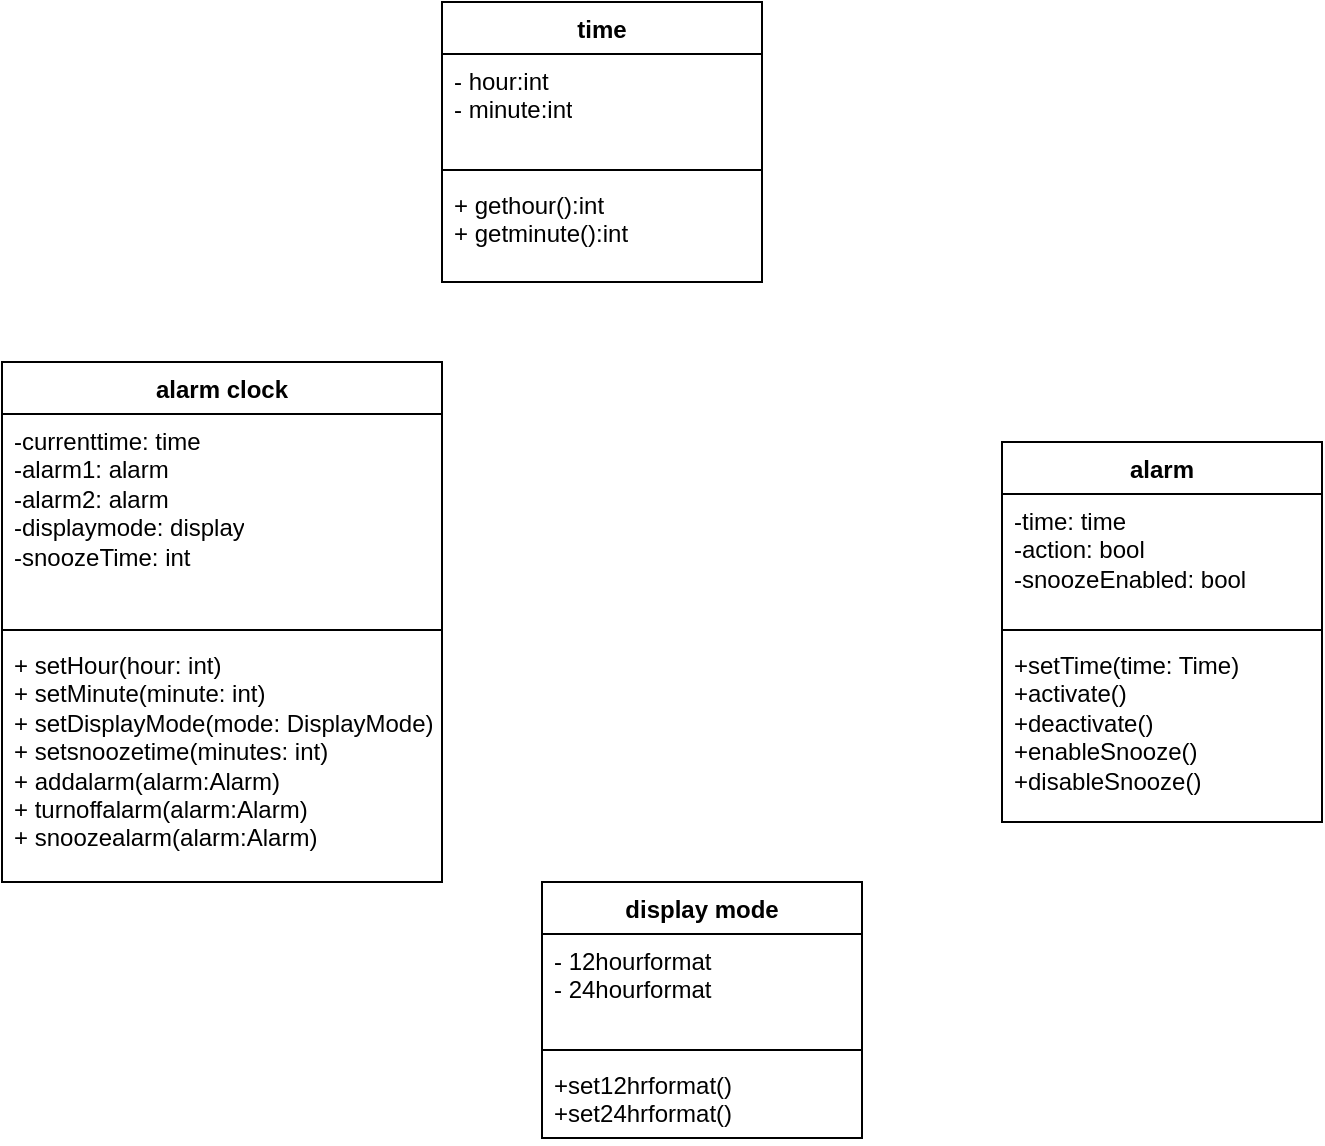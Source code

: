 <mxfile version="21.7.1" type="github">
  <diagram name="Page-1" id="PANwwZ4igsNbDY5x9_0I">
    <mxGraphModel dx="992" dy="438" grid="1" gridSize="10" guides="1" tooltips="1" connect="1" arrows="1" fold="1" page="1" pageScale="1" pageWidth="850" pageHeight="1100" math="0" shadow="0">
      <root>
        <mxCell id="0" />
        <mxCell id="1" parent="0" />
        <mxCell id="W2DeysqKvgs1MAl1HhVl-9" value="alarm clock" style="swimlane;fontStyle=1;align=center;verticalAlign=top;childLayout=stackLayout;horizontal=1;startSize=26;horizontalStack=0;resizeParent=1;resizeParentMax=0;resizeLast=0;collapsible=1;marginBottom=0;whiteSpace=wrap;html=1;" vertex="1" parent="1">
          <mxGeometry x="80" y="290" width="220" height="260" as="geometry" />
        </mxCell>
        <mxCell id="W2DeysqKvgs1MAl1HhVl-10" value="-currenttime: time&lt;br&gt;-alarm1: alarm&lt;br&gt;-alarm2: alarm&lt;br&gt;-displaymode: display&lt;br&gt;-snoozeTime: int" style="text;strokeColor=none;fillColor=none;align=left;verticalAlign=top;spacingLeft=4;spacingRight=4;overflow=hidden;rotatable=0;points=[[0,0.5],[1,0.5]];portConstraint=eastwest;whiteSpace=wrap;html=1;" vertex="1" parent="W2DeysqKvgs1MAl1HhVl-9">
          <mxGeometry y="26" width="220" height="104" as="geometry" />
        </mxCell>
        <mxCell id="W2DeysqKvgs1MAl1HhVl-11" value="" style="line;strokeWidth=1;fillColor=none;align=left;verticalAlign=middle;spacingTop=-1;spacingLeft=3;spacingRight=3;rotatable=0;labelPosition=right;points=[];portConstraint=eastwest;strokeColor=inherit;" vertex="1" parent="W2DeysqKvgs1MAl1HhVl-9">
          <mxGeometry y="130" width="220" height="8" as="geometry" />
        </mxCell>
        <mxCell id="W2DeysqKvgs1MAl1HhVl-12" value="+ setHour(hour: int)&lt;br&gt;+ setMinute(minute: int)&lt;br&gt;+ setDisplayMode(mode: DisplayMode)&lt;br&gt;+ setsnoozetime(minutes: int)&lt;br&gt;+ addalarm(alarm:Alarm)&lt;br&gt;+ turnoffalarm(alarm:Alarm)&lt;br&gt;+ snoozealarm(alarm:Alarm)" style="text;strokeColor=none;fillColor=none;align=left;verticalAlign=top;spacingLeft=4;spacingRight=4;overflow=hidden;rotatable=0;points=[[0,0.5],[1,0.5]];portConstraint=eastwest;whiteSpace=wrap;html=1;" vertex="1" parent="W2DeysqKvgs1MAl1HhVl-9">
          <mxGeometry y="138" width="220" height="122" as="geometry" />
        </mxCell>
        <mxCell id="W2DeysqKvgs1MAl1HhVl-18" value="time" style="swimlane;fontStyle=1;align=center;verticalAlign=top;childLayout=stackLayout;horizontal=1;startSize=26;horizontalStack=0;resizeParent=1;resizeParentMax=0;resizeLast=0;collapsible=1;marginBottom=0;whiteSpace=wrap;html=1;" vertex="1" parent="1">
          <mxGeometry x="300" y="110" width="160" height="140" as="geometry" />
        </mxCell>
        <mxCell id="W2DeysqKvgs1MAl1HhVl-19" value="- hour:int&lt;br&gt;- minute:int" style="text;strokeColor=none;fillColor=none;align=left;verticalAlign=top;spacingLeft=4;spacingRight=4;overflow=hidden;rotatable=0;points=[[0,0.5],[1,0.5]];portConstraint=eastwest;whiteSpace=wrap;html=1;" vertex="1" parent="W2DeysqKvgs1MAl1HhVl-18">
          <mxGeometry y="26" width="160" height="54" as="geometry" />
        </mxCell>
        <mxCell id="W2DeysqKvgs1MAl1HhVl-20" value="" style="line;strokeWidth=1;fillColor=none;align=left;verticalAlign=middle;spacingTop=-1;spacingLeft=3;spacingRight=3;rotatable=0;labelPosition=right;points=[];portConstraint=eastwest;strokeColor=inherit;" vertex="1" parent="W2DeysqKvgs1MAl1HhVl-18">
          <mxGeometry y="80" width="160" height="8" as="geometry" />
        </mxCell>
        <mxCell id="W2DeysqKvgs1MAl1HhVl-21" value="+ gethour():int&lt;br&gt;+ getminute():int" style="text;strokeColor=none;fillColor=none;align=left;verticalAlign=top;spacingLeft=4;spacingRight=4;overflow=hidden;rotatable=0;points=[[0,0.5],[1,0.5]];portConstraint=eastwest;whiteSpace=wrap;html=1;" vertex="1" parent="W2DeysqKvgs1MAl1HhVl-18">
          <mxGeometry y="88" width="160" height="52" as="geometry" />
        </mxCell>
        <mxCell id="W2DeysqKvgs1MAl1HhVl-24" value="alarm" style="swimlane;fontStyle=1;align=center;verticalAlign=top;childLayout=stackLayout;horizontal=1;startSize=26;horizontalStack=0;resizeParent=1;resizeParentMax=0;resizeLast=0;collapsible=1;marginBottom=0;whiteSpace=wrap;html=1;" vertex="1" parent="1">
          <mxGeometry x="580" y="330" width="160" height="190" as="geometry" />
        </mxCell>
        <mxCell id="W2DeysqKvgs1MAl1HhVl-25" value="-time: time&lt;br&gt;-action: bool&lt;br&gt;-snoozeEnabled: bool" style="text;strokeColor=none;fillColor=none;align=left;verticalAlign=top;spacingLeft=4;spacingRight=4;overflow=hidden;rotatable=0;points=[[0,0.5],[1,0.5]];portConstraint=eastwest;whiteSpace=wrap;html=1;" vertex="1" parent="W2DeysqKvgs1MAl1HhVl-24">
          <mxGeometry y="26" width="160" height="64" as="geometry" />
        </mxCell>
        <mxCell id="W2DeysqKvgs1MAl1HhVl-26" value="" style="line;strokeWidth=1;fillColor=none;align=left;verticalAlign=middle;spacingTop=-1;spacingLeft=3;spacingRight=3;rotatable=0;labelPosition=right;points=[];portConstraint=eastwest;strokeColor=inherit;" vertex="1" parent="W2DeysqKvgs1MAl1HhVl-24">
          <mxGeometry y="90" width="160" height="8" as="geometry" />
        </mxCell>
        <mxCell id="W2DeysqKvgs1MAl1HhVl-27" value="+setTime(time: Time)&lt;br&gt;+activate()&lt;br&gt;+deactivate()&lt;br&gt;+enableSnooze()&lt;br&gt;+disableSnooze()&lt;br&gt;&amp;nbsp;" style="text;strokeColor=none;fillColor=none;align=left;verticalAlign=top;spacingLeft=4;spacingRight=4;overflow=hidden;rotatable=0;points=[[0,0.5],[1,0.5]];portConstraint=eastwest;whiteSpace=wrap;html=1;" vertex="1" parent="W2DeysqKvgs1MAl1HhVl-24">
          <mxGeometry y="98" width="160" height="92" as="geometry" />
        </mxCell>
        <mxCell id="W2DeysqKvgs1MAl1HhVl-28" value="display mode" style="swimlane;fontStyle=1;align=center;verticalAlign=top;childLayout=stackLayout;horizontal=1;startSize=26;horizontalStack=0;resizeParent=1;resizeParentMax=0;resizeLast=0;collapsible=1;marginBottom=0;whiteSpace=wrap;html=1;" vertex="1" parent="1">
          <mxGeometry x="350" y="550" width="160" height="128" as="geometry" />
        </mxCell>
        <mxCell id="W2DeysqKvgs1MAl1HhVl-29" value="- 12hourformat&lt;br&gt;- 24hourformat" style="text;strokeColor=none;fillColor=none;align=left;verticalAlign=top;spacingLeft=4;spacingRight=4;overflow=hidden;rotatable=0;points=[[0,0.5],[1,0.5]];portConstraint=eastwest;whiteSpace=wrap;html=1;" vertex="1" parent="W2DeysqKvgs1MAl1HhVl-28">
          <mxGeometry y="26" width="160" height="54" as="geometry" />
        </mxCell>
        <mxCell id="W2DeysqKvgs1MAl1HhVl-30" value="" style="line;strokeWidth=1;fillColor=none;align=left;verticalAlign=middle;spacingTop=-1;spacingLeft=3;spacingRight=3;rotatable=0;labelPosition=right;points=[];portConstraint=eastwest;strokeColor=inherit;" vertex="1" parent="W2DeysqKvgs1MAl1HhVl-28">
          <mxGeometry y="80" width="160" height="8" as="geometry" />
        </mxCell>
        <mxCell id="W2DeysqKvgs1MAl1HhVl-31" value="+set12hrformat()&lt;br&gt;+set24hrformat()" style="text;strokeColor=none;fillColor=none;align=left;verticalAlign=top;spacingLeft=4;spacingRight=4;overflow=hidden;rotatable=0;points=[[0,0.5],[1,0.5]];portConstraint=eastwest;whiteSpace=wrap;html=1;" vertex="1" parent="W2DeysqKvgs1MAl1HhVl-28">
          <mxGeometry y="88" width="160" height="40" as="geometry" />
        </mxCell>
      </root>
    </mxGraphModel>
  </diagram>
</mxfile>
